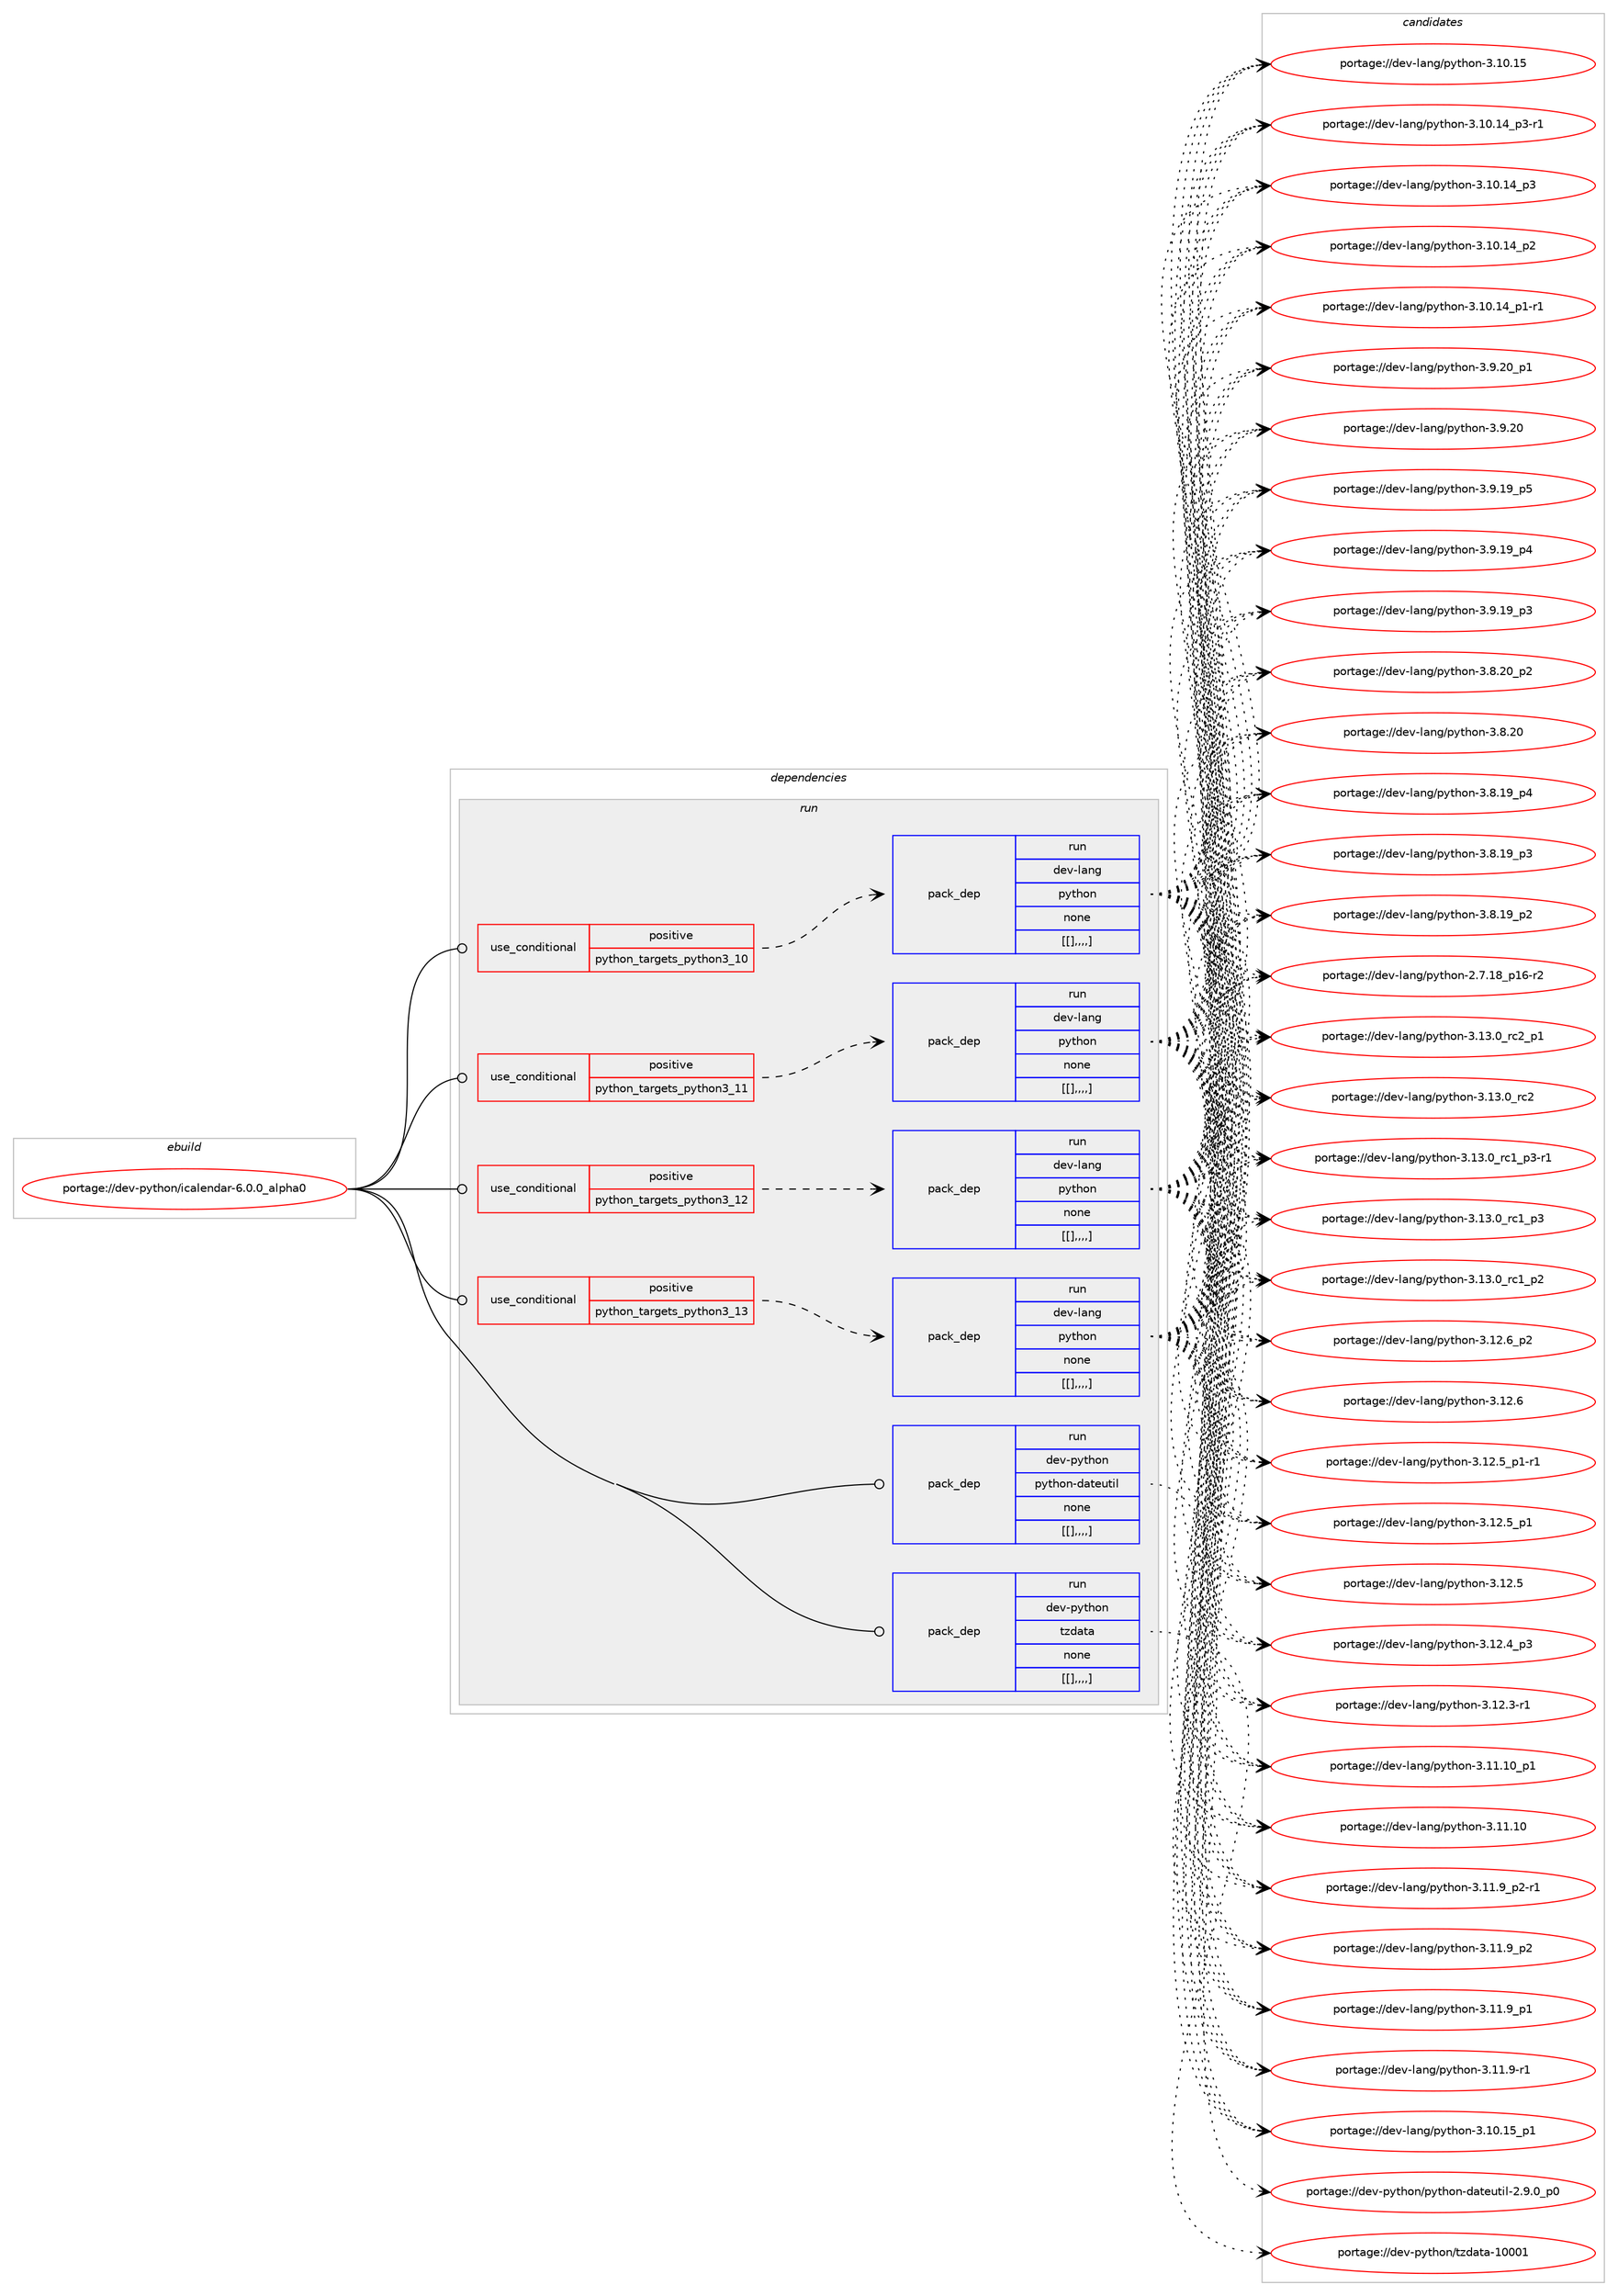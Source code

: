 digraph prolog {

# *************
# Graph options
# *************

newrank=true;
concentrate=true;
compound=true;
graph [rankdir=LR,fontname=Helvetica,fontsize=10,ranksep=1.5];#, ranksep=2.5, nodesep=0.2];
edge  [arrowhead=vee];
node  [fontname=Helvetica,fontsize=10];

# **********
# The ebuild
# **********

subgraph cluster_leftcol {
color=gray;
label=<<i>ebuild</i>>;
id [label="portage://dev-python/icalendar-6.0.0_alpha0", color=red, width=4, href="../dev-python/icalendar-6.0.0_alpha0.svg"];
}

# ****************
# The dependencies
# ****************

subgraph cluster_midcol {
color=gray;
label=<<i>dependencies</i>>;
subgraph cluster_compile {
fillcolor="#eeeeee";
style=filled;
label=<<i>compile</i>>;
}
subgraph cluster_compileandrun {
fillcolor="#eeeeee";
style=filled;
label=<<i>compile and run</i>>;
}
subgraph cluster_run {
fillcolor="#eeeeee";
style=filled;
label=<<i>run</i>>;
subgraph cond34629 {
dependency149803 [label=<<TABLE BORDER="0" CELLBORDER="1" CELLSPACING="0" CELLPADDING="4"><TR><TD ROWSPAN="3" CELLPADDING="10">use_conditional</TD></TR><TR><TD>positive</TD></TR><TR><TD>python_targets_python3_10</TD></TR></TABLE>>, shape=none, color=red];
subgraph pack113960 {
dependency149804 [label=<<TABLE BORDER="0" CELLBORDER="1" CELLSPACING="0" CELLPADDING="4" WIDTH="220"><TR><TD ROWSPAN="6" CELLPADDING="30">pack_dep</TD></TR><TR><TD WIDTH="110">run</TD></TR><TR><TD>dev-lang</TD></TR><TR><TD>python</TD></TR><TR><TD>none</TD></TR><TR><TD>[[],,,,]</TD></TR></TABLE>>, shape=none, color=blue];
}
dependency149803:e -> dependency149804:w [weight=20,style="dashed",arrowhead="vee"];
}
id:e -> dependency149803:w [weight=20,style="solid",arrowhead="odot"];
subgraph cond34630 {
dependency149805 [label=<<TABLE BORDER="0" CELLBORDER="1" CELLSPACING="0" CELLPADDING="4"><TR><TD ROWSPAN="3" CELLPADDING="10">use_conditional</TD></TR><TR><TD>positive</TD></TR><TR><TD>python_targets_python3_11</TD></TR></TABLE>>, shape=none, color=red];
subgraph pack113961 {
dependency149806 [label=<<TABLE BORDER="0" CELLBORDER="1" CELLSPACING="0" CELLPADDING="4" WIDTH="220"><TR><TD ROWSPAN="6" CELLPADDING="30">pack_dep</TD></TR><TR><TD WIDTH="110">run</TD></TR><TR><TD>dev-lang</TD></TR><TR><TD>python</TD></TR><TR><TD>none</TD></TR><TR><TD>[[],,,,]</TD></TR></TABLE>>, shape=none, color=blue];
}
dependency149805:e -> dependency149806:w [weight=20,style="dashed",arrowhead="vee"];
}
id:e -> dependency149805:w [weight=20,style="solid",arrowhead="odot"];
subgraph cond34631 {
dependency149807 [label=<<TABLE BORDER="0" CELLBORDER="1" CELLSPACING="0" CELLPADDING="4"><TR><TD ROWSPAN="3" CELLPADDING="10">use_conditional</TD></TR><TR><TD>positive</TD></TR><TR><TD>python_targets_python3_12</TD></TR></TABLE>>, shape=none, color=red];
subgraph pack113962 {
dependency149808 [label=<<TABLE BORDER="0" CELLBORDER="1" CELLSPACING="0" CELLPADDING="4" WIDTH="220"><TR><TD ROWSPAN="6" CELLPADDING="30">pack_dep</TD></TR><TR><TD WIDTH="110">run</TD></TR><TR><TD>dev-lang</TD></TR><TR><TD>python</TD></TR><TR><TD>none</TD></TR><TR><TD>[[],,,,]</TD></TR></TABLE>>, shape=none, color=blue];
}
dependency149807:e -> dependency149808:w [weight=20,style="dashed",arrowhead="vee"];
}
id:e -> dependency149807:w [weight=20,style="solid",arrowhead="odot"];
subgraph cond34632 {
dependency149809 [label=<<TABLE BORDER="0" CELLBORDER="1" CELLSPACING="0" CELLPADDING="4"><TR><TD ROWSPAN="3" CELLPADDING="10">use_conditional</TD></TR><TR><TD>positive</TD></TR><TR><TD>python_targets_python3_13</TD></TR></TABLE>>, shape=none, color=red];
subgraph pack113963 {
dependency149810 [label=<<TABLE BORDER="0" CELLBORDER="1" CELLSPACING="0" CELLPADDING="4" WIDTH="220"><TR><TD ROWSPAN="6" CELLPADDING="30">pack_dep</TD></TR><TR><TD WIDTH="110">run</TD></TR><TR><TD>dev-lang</TD></TR><TR><TD>python</TD></TR><TR><TD>none</TD></TR><TR><TD>[[],,,,]</TD></TR></TABLE>>, shape=none, color=blue];
}
dependency149809:e -> dependency149810:w [weight=20,style="dashed",arrowhead="vee"];
}
id:e -> dependency149809:w [weight=20,style="solid",arrowhead="odot"];
subgraph pack113964 {
dependency149811 [label=<<TABLE BORDER="0" CELLBORDER="1" CELLSPACING="0" CELLPADDING="4" WIDTH="220"><TR><TD ROWSPAN="6" CELLPADDING="30">pack_dep</TD></TR><TR><TD WIDTH="110">run</TD></TR><TR><TD>dev-python</TD></TR><TR><TD>python-dateutil</TD></TR><TR><TD>none</TD></TR><TR><TD>[[],,,,]</TD></TR></TABLE>>, shape=none, color=blue];
}
id:e -> dependency149811:w [weight=20,style="solid",arrowhead="odot"];
subgraph pack113965 {
dependency149812 [label=<<TABLE BORDER="0" CELLBORDER="1" CELLSPACING="0" CELLPADDING="4" WIDTH="220"><TR><TD ROWSPAN="6" CELLPADDING="30">pack_dep</TD></TR><TR><TD WIDTH="110">run</TD></TR><TR><TD>dev-python</TD></TR><TR><TD>tzdata</TD></TR><TR><TD>none</TD></TR><TR><TD>[[],,,,]</TD></TR></TABLE>>, shape=none, color=blue];
}
id:e -> dependency149812:w [weight=20,style="solid",arrowhead="odot"];
}
}

# **************
# The candidates
# **************

subgraph cluster_choices {
rank=same;
color=gray;
label=<<i>candidates</i>>;

subgraph choice113960 {
color=black;
nodesep=1;
choice100101118451089711010347112121116104111110455146495146489511499509511249 [label="portage://dev-lang/python-3.13.0_rc2_p1", color=red, width=4,href="../dev-lang/python-3.13.0_rc2_p1.svg"];
choice10010111845108971101034711212111610411111045514649514648951149950 [label="portage://dev-lang/python-3.13.0_rc2", color=red, width=4,href="../dev-lang/python-3.13.0_rc2.svg"];
choice1001011184510897110103471121211161041111104551464951464895114994995112514511449 [label="portage://dev-lang/python-3.13.0_rc1_p3-r1", color=red, width=4,href="../dev-lang/python-3.13.0_rc1_p3-r1.svg"];
choice100101118451089711010347112121116104111110455146495146489511499499511251 [label="portage://dev-lang/python-3.13.0_rc1_p3", color=red, width=4,href="../dev-lang/python-3.13.0_rc1_p3.svg"];
choice100101118451089711010347112121116104111110455146495146489511499499511250 [label="portage://dev-lang/python-3.13.0_rc1_p2", color=red, width=4,href="../dev-lang/python-3.13.0_rc1_p2.svg"];
choice100101118451089711010347112121116104111110455146495046549511250 [label="portage://dev-lang/python-3.12.6_p2", color=red, width=4,href="../dev-lang/python-3.12.6_p2.svg"];
choice10010111845108971101034711212111610411111045514649504654 [label="portage://dev-lang/python-3.12.6", color=red, width=4,href="../dev-lang/python-3.12.6.svg"];
choice1001011184510897110103471121211161041111104551464950465395112494511449 [label="portage://dev-lang/python-3.12.5_p1-r1", color=red, width=4,href="../dev-lang/python-3.12.5_p1-r1.svg"];
choice100101118451089711010347112121116104111110455146495046539511249 [label="portage://dev-lang/python-3.12.5_p1", color=red, width=4,href="../dev-lang/python-3.12.5_p1.svg"];
choice10010111845108971101034711212111610411111045514649504653 [label="portage://dev-lang/python-3.12.5", color=red, width=4,href="../dev-lang/python-3.12.5.svg"];
choice100101118451089711010347112121116104111110455146495046529511251 [label="portage://dev-lang/python-3.12.4_p3", color=red, width=4,href="../dev-lang/python-3.12.4_p3.svg"];
choice100101118451089711010347112121116104111110455146495046514511449 [label="portage://dev-lang/python-3.12.3-r1", color=red, width=4,href="../dev-lang/python-3.12.3-r1.svg"];
choice10010111845108971101034711212111610411111045514649494649489511249 [label="portage://dev-lang/python-3.11.10_p1", color=red, width=4,href="../dev-lang/python-3.11.10_p1.svg"];
choice1001011184510897110103471121211161041111104551464949464948 [label="portage://dev-lang/python-3.11.10", color=red, width=4,href="../dev-lang/python-3.11.10.svg"];
choice1001011184510897110103471121211161041111104551464949465795112504511449 [label="portage://dev-lang/python-3.11.9_p2-r1", color=red, width=4,href="../dev-lang/python-3.11.9_p2-r1.svg"];
choice100101118451089711010347112121116104111110455146494946579511250 [label="portage://dev-lang/python-3.11.9_p2", color=red, width=4,href="../dev-lang/python-3.11.9_p2.svg"];
choice100101118451089711010347112121116104111110455146494946579511249 [label="portage://dev-lang/python-3.11.9_p1", color=red, width=4,href="../dev-lang/python-3.11.9_p1.svg"];
choice100101118451089711010347112121116104111110455146494946574511449 [label="portage://dev-lang/python-3.11.9-r1", color=red, width=4,href="../dev-lang/python-3.11.9-r1.svg"];
choice10010111845108971101034711212111610411111045514649484649539511249 [label="portage://dev-lang/python-3.10.15_p1", color=red, width=4,href="../dev-lang/python-3.10.15_p1.svg"];
choice1001011184510897110103471121211161041111104551464948464953 [label="portage://dev-lang/python-3.10.15", color=red, width=4,href="../dev-lang/python-3.10.15.svg"];
choice100101118451089711010347112121116104111110455146494846495295112514511449 [label="portage://dev-lang/python-3.10.14_p3-r1", color=red, width=4,href="../dev-lang/python-3.10.14_p3-r1.svg"];
choice10010111845108971101034711212111610411111045514649484649529511251 [label="portage://dev-lang/python-3.10.14_p3", color=red, width=4,href="../dev-lang/python-3.10.14_p3.svg"];
choice10010111845108971101034711212111610411111045514649484649529511250 [label="portage://dev-lang/python-3.10.14_p2", color=red, width=4,href="../dev-lang/python-3.10.14_p2.svg"];
choice100101118451089711010347112121116104111110455146494846495295112494511449 [label="portage://dev-lang/python-3.10.14_p1-r1", color=red, width=4,href="../dev-lang/python-3.10.14_p1-r1.svg"];
choice100101118451089711010347112121116104111110455146574650489511249 [label="portage://dev-lang/python-3.9.20_p1", color=red, width=4,href="../dev-lang/python-3.9.20_p1.svg"];
choice10010111845108971101034711212111610411111045514657465048 [label="portage://dev-lang/python-3.9.20", color=red, width=4,href="../dev-lang/python-3.9.20.svg"];
choice100101118451089711010347112121116104111110455146574649579511253 [label="portage://dev-lang/python-3.9.19_p5", color=red, width=4,href="../dev-lang/python-3.9.19_p5.svg"];
choice100101118451089711010347112121116104111110455146574649579511252 [label="portage://dev-lang/python-3.9.19_p4", color=red, width=4,href="../dev-lang/python-3.9.19_p4.svg"];
choice100101118451089711010347112121116104111110455146574649579511251 [label="portage://dev-lang/python-3.9.19_p3", color=red, width=4,href="../dev-lang/python-3.9.19_p3.svg"];
choice100101118451089711010347112121116104111110455146564650489511250 [label="portage://dev-lang/python-3.8.20_p2", color=red, width=4,href="../dev-lang/python-3.8.20_p2.svg"];
choice10010111845108971101034711212111610411111045514656465048 [label="portage://dev-lang/python-3.8.20", color=red, width=4,href="../dev-lang/python-3.8.20.svg"];
choice100101118451089711010347112121116104111110455146564649579511252 [label="portage://dev-lang/python-3.8.19_p4", color=red, width=4,href="../dev-lang/python-3.8.19_p4.svg"];
choice100101118451089711010347112121116104111110455146564649579511251 [label="portage://dev-lang/python-3.8.19_p3", color=red, width=4,href="../dev-lang/python-3.8.19_p3.svg"];
choice100101118451089711010347112121116104111110455146564649579511250 [label="portage://dev-lang/python-3.8.19_p2", color=red, width=4,href="../dev-lang/python-3.8.19_p2.svg"];
choice100101118451089711010347112121116104111110455046554649569511249544511450 [label="portage://dev-lang/python-2.7.18_p16-r2", color=red, width=4,href="../dev-lang/python-2.7.18_p16-r2.svg"];
dependency149804:e -> choice100101118451089711010347112121116104111110455146495146489511499509511249:w [style=dotted,weight="100"];
dependency149804:e -> choice10010111845108971101034711212111610411111045514649514648951149950:w [style=dotted,weight="100"];
dependency149804:e -> choice1001011184510897110103471121211161041111104551464951464895114994995112514511449:w [style=dotted,weight="100"];
dependency149804:e -> choice100101118451089711010347112121116104111110455146495146489511499499511251:w [style=dotted,weight="100"];
dependency149804:e -> choice100101118451089711010347112121116104111110455146495146489511499499511250:w [style=dotted,weight="100"];
dependency149804:e -> choice100101118451089711010347112121116104111110455146495046549511250:w [style=dotted,weight="100"];
dependency149804:e -> choice10010111845108971101034711212111610411111045514649504654:w [style=dotted,weight="100"];
dependency149804:e -> choice1001011184510897110103471121211161041111104551464950465395112494511449:w [style=dotted,weight="100"];
dependency149804:e -> choice100101118451089711010347112121116104111110455146495046539511249:w [style=dotted,weight="100"];
dependency149804:e -> choice10010111845108971101034711212111610411111045514649504653:w [style=dotted,weight="100"];
dependency149804:e -> choice100101118451089711010347112121116104111110455146495046529511251:w [style=dotted,weight="100"];
dependency149804:e -> choice100101118451089711010347112121116104111110455146495046514511449:w [style=dotted,weight="100"];
dependency149804:e -> choice10010111845108971101034711212111610411111045514649494649489511249:w [style=dotted,weight="100"];
dependency149804:e -> choice1001011184510897110103471121211161041111104551464949464948:w [style=dotted,weight="100"];
dependency149804:e -> choice1001011184510897110103471121211161041111104551464949465795112504511449:w [style=dotted,weight="100"];
dependency149804:e -> choice100101118451089711010347112121116104111110455146494946579511250:w [style=dotted,weight="100"];
dependency149804:e -> choice100101118451089711010347112121116104111110455146494946579511249:w [style=dotted,weight="100"];
dependency149804:e -> choice100101118451089711010347112121116104111110455146494946574511449:w [style=dotted,weight="100"];
dependency149804:e -> choice10010111845108971101034711212111610411111045514649484649539511249:w [style=dotted,weight="100"];
dependency149804:e -> choice1001011184510897110103471121211161041111104551464948464953:w [style=dotted,weight="100"];
dependency149804:e -> choice100101118451089711010347112121116104111110455146494846495295112514511449:w [style=dotted,weight="100"];
dependency149804:e -> choice10010111845108971101034711212111610411111045514649484649529511251:w [style=dotted,weight="100"];
dependency149804:e -> choice10010111845108971101034711212111610411111045514649484649529511250:w [style=dotted,weight="100"];
dependency149804:e -> choice100101118451089711010347112121116104111110455146494846495295112494511449:w [style=dotted,weight="100"];
dependency149804:e -> choice100101118451089711010347112121116104111110455146574650489511249:w [style=dotted,weight="100"];
dependency149804:e -> choice10010111845108971101034711212111610411111045514657465048:w [style=dotted,weight="100"];
dependency149804:e -> choice100101118451089711010347112121116104111110455146574649579511253:w [style=dotted,weight="100"];
dependency149804:e -> choice100101118451089711010347112121116104111110455146574649579511252:w [style=dotted,weight="100"];
dependency149804:e -> choice100101118451089711010347112121116104111110455146574649579511251:w [style=dotted,weight="100"];
dependency149804:e -> choice100101118451089711010347112121116104111110455146564650489511250:w [style=dotted,weight="100"];
dependency149804:e -> choice10010111845108971101034711212111610411111045514656465048:w [style=dotted,weight="100"];
dependency149804:e -> choice100101118451089711010347112121116104111110455146564649579511252:w [style=dotted,weight="100"];
dependency149804:e -> choice100101118451089711010347112121116104111110455146564649579511251:w [style=dotted,weight="100"];
dependency149804:e -> choice100101118451089711010347112121116104111110455146564649579511250:w [style=dotted,weight="100"];
dependency149804:e -> choice100101118451089711010347112121116104111110455046554649569511249544511450:w [style=dotted,weight="100"];
}
subgraph choice113961 {
color=black;
nodesep=1;
choice100101118451089711010347112121116104111110455146495146489511499509511249 [label="portage://dev-lang/python-3.13.0_rc2_p1", color=red, width=4,href="../dev-lang/python-3.13.0_rc2_p1.svg"];
choice10010111845108971101034711212111610411111045514649514648951149950 [label="portage://dev-lang/python-3.13.0_rc2", color=red, width=4,href="../dev-lang/python-3.13.0_rc2.svg"];
choice1001011184510897110103471121211161041111104551464951464895114994995112514511449 [label="portage://dev-lang/python-3.13.0_rc1_p3-r1", color=red, width=4,href="../dev-lang/python-3.13.0_rc1_p3-r1.svg"];
choice100101118451089711010347112121116104111110455146495146489511499499511251 [label="portage://dev-lang/python-3.13.0_rc1_p3", color=red, width=4,href="../dev-lang/python-3.13.0_rc1_p3.svg"];
choice100101118451089711010347112121116104111110455146495146489511499499511250 [label="portage://dev-lang/python-3.13.0_rc1_p2", color=red, width=4,href="../dev-lang/python-3.13.0_rc1_p2.svg"];
choice100101118451089711010347112121116104111110455146495046549511250 [label="portage://dev-lang/python-3.12.6_p2", color=red, width=4,href="../dev-lang/python-3.12.6_p2.svg"];
choice10010111845108971101034711212111610411111045514649504654 [label="portage://dev-lang/python-3.12.6", color=red, width=4,href="../dev-lang/python-3.12.6.svg"];
choice1001011184510897110103471121211161041111104551464950465395112494511449 [label="portage://dev-lang/python-3.12.5_p1-r1", color=red, width=4,href="../dev-lang/python-3.12.5_p1-r1.svg"];
choice100101118451089711010347112121116104111110455146495046539511249 [label="portage://dev-lang/python-3.12.5_p1", color=red, width=4,href="../dev-lang/python-3.12.5_p1.svg"];
choice10010111845108971101034711212111610411111045514649504653 [label="portage://dev-lang/python-3.12.5", color=red, width=4,href="../dev-lang/python-3.12.5.svg"];
choice100101118451089711010347112121116104111110455146495046529511251 [label="portage://dev-lang/python-3.12.4_p3", color=red, width=4,href="../dev-lang/python-3.12.4_p3.svg"];
choice100101118451089711010347112121116104111110455146495046514511449 [label="portage://dev-lang/python-3.12.3-r1", color=red, width=4,href="../dev-lang/python-3.12.3-r1.svg"];
choice10010111845108971101034711212111610411111045514649494649489511249 [label="portage://dev-lang/python-3.11.10_p1", color=red, width=4,href="../dev-lang/python-3.11.10_p1.svg"];
choice1001011184510897110103471121211161041111104551464949464948 [label="portage://dev-lang/python-3.11.10", color=red, width=4,href="../dev-lang/python-3.11.10.svg"];
choice1001011184510897110103471121211161041111104551464949465795112504511449 [label="portage://dev-lang/python-3.11.9_p2-r1", color=red, width=4,href="../dev-lang/python-3.11.9_p2-r1.svg"];
choice100101118451089711010347112121116104111110455146494946579511250 [label="portage://dev-lang/python-3.11.9_p2", color=red, width=4,href="../dev-lang/python-3.11.9_p2.svg"];
choice100101118451089711010347112121116104111110455146494946579511249 [label="portage://dev-lang/python-3.11.9_p1", color=red, width=4,href="../dev-lang/python-3.11.9_p1.svg"];
choice100101118451089711010347112121116104111110455146494946574511449 [label="portage://dev-lang/python-3.11.9-r1", color=red, width=4,href="../dev-lang/python-3.11.9-r1.svg"];
choice10010111845108971101034711212111610411111045514649484649539511249 [label="portage://dev-lang/python-3.10.15_p1", color=red, width=4,href="../dev-lang/python-3.10.15_p1.svg"];
choice1001011184510897110103471121211161041111104551464948464953 [label="portage://dev-lang/python-3.10.15", color=red, width=4,href="../dev-lang/python-3.10.15.svg"];
choice100101118451089711010347112121116104111110455146494846495295112514511449 [label="portage://dev-lang/python-3.10.14_p3-r1", color=red, width=4,href="../dev-lang/python-3.10.14_p3-r1.svg"];
choice10010111845108971101034711212111610411111045514649484649529511251 [label="portage://dev-lang/python-3.10.14_p3", color=red, width=4,href="../dev-lang/python-3.10.14_p3.svg"];
choice10010111845108971101034711212111610411111045514649484649529511250 [label="portage://dev-lang/python-3.10.14_p2", color=red, width=4,href="../dev-lang/python-3.10.14_p2.svg"];
choice100101118451089711010347112121116104111110455146494846495295112494511449 [label="portage://dev-lang/python-3.10.14_p1-r1", color=red, width=4,href="../dev-lang/python-3.10.14_p1-r1.svg"];
choice100101118451089711010347112121116104111110455146574650489511249 [label="portage://dev-lang/python-3.9.20_p1", color=red, width=4,href="../dev-lang/python-3.9.20_p1.svg"];
choice10010111845108971101034711212111610411111045514657465048 [label="portage://dev-lang/python-3.9.20", color=red, width=4,href="../dev-lang/python-3.9.20.svg"];
choice100101118451089711010347112121116104111110455146574649579511253 [label="portage://dev-lang/python-3.9.19_p5", color=red, width=4,href="../dev-lang/python-3.9.19_p5.svg"];
choice100101118451089711010347112121116104111110455146574649579511252 [label="portage://dev-lang/python-3.9.19_p4", color=red, width=4,href="../dev-lang/python-3.9.19_p4.svg"];
choice100101118451089711010347112121116104111110455146574649579511251 [label="portage://dev-lang/python-3.9.19_p3", color=red, width=4,href="../dev-lang/python-3.9.19_p3.svg"];
choice100101118451089711010347112121116104111110455146564650489511250 [label="portage://dev-lang/python-3.8.20_p2", color=red, width=4,href="../dev-lang/python-3.8.20_p2.svg"];
choice10010111845108971101034711212111610411111045514656465048 [label="portage://dev-lang/python-3.8.20", color=red, width=4,href="../dev-lang/python-3.8.20.svg"];
choice100101118451089711010347112121116104111110455146564649579511252 [label="portage://dev-lang/python-3.8.19_p4", color=red, width=4,href="../dev-lang/python-3.8.19_p4.svg"];
choice100101118451089711010347112121116104111110455146564649579511251 [label="portage://dev-lang/python-3.8.19_p3", color=red, width=4,href="../dev-lang/python-3.8.19_p3.svg"];
choice100101118451089711010347112121116104111110455146564649579511250 [label="portage://dev-lang/python-3.8.19_p2", color=red, width=4,href="../dev-lang/python-3.8.19_p2.svg"];
choice100101118451089711010347112121116104111110455046554649569511249544511450 [label="portage://dev-lang/python-2.7.18_p16-r2", color=red, width=4,href="../dev-lang/python-2.7.18_p16-r2.svg"];
dependency149806:e -> choice100101118451089711010347112121116104111110455146495146489511499509511249:w [style=dotted,weight="100"];
dependency149806:e -> choice10010111845108971101034711212111610411111045514649514648951149950:w [style=dotted,weight="100"];
dependency149806:e -> choice1001011184510897110103471121211161041111104551464951464895114994995112514511449:w [style=dotted,weight="100"];
dependency149806:e -> choice100101118451089711010347112121116104111110455146495146489511499499511251:w [style=dotted,weight="100"];
dependency149806:e -> choice100101118451089711010347112121116104111110455146495146489511499499511250:w [style=dotted,weight="100"];
dependency149806:e -> choice100101118451089711010347112121116104111110455146495046549511250:w [style=dotted,weight="100"];
dependency149806:e -> choice10010111845108971101034711212111610411111045514649504654:w [style=dotted,weight="100"];
dependency149806:e -> choice1001011184510897110103471121211161041111104551464950465395112494511449:w [style=dotted,weight="100"];
dependency149806:e -> choice100101118451089711010347112121116104111110455146495046539511249:w [style=dotted,weight="100"];
dependency149806:e -> choice10010111845108971101034711212111610411111045514649504653:w [style=dotted,weight="100"];
dependency149806:e -> choice100101118451089711010347112121116104111110455146495046529511251:w [style=dotted,weight="100"];
dependency149806:e -> choice100101118451089711010347112121116104111110455146495046514511449:w [style=dotted,weight="100"];
dependency149806:e -> choice10010111845108971101034711212111610411111045514649494649489511249:w [style=dotted,weight="100"];
dependency149806:e -> choice1001011184510897110103471121211161041111104551464949464948:w [style=dotted,weight="100"];
dependency149806:e -> choice1001011184510897110103471121211161041111104551464949465795112504511449:w [style=dotted,weight="100"];
dependency149806:e -> choice100101118451089711010347112121116104111110455146494946579511250:w [style=dotted,weight="100"];
dependency149806:e -> choice100101118451089711010347112121116104111110455146494946579511249:w [style=dotted,weight="100"];
dependency149806:e -> choice100101118451089711010347112121116104111110455146494946574511449:w [style=dotted,weight="100"];
dependency149806:e -> choice10010111845108971101034711212111610411111045514649484649539511249:w [style=dotted,weight="100"];
dependency149806:e -> choice1001011184510897110103471121211161041111104551464948464953:w [style=dotted,weight="100"];
dependency149806:e -> choice100101118451089711010347112121116104111110455146494846495295112514511449:w [style=dotted,weight="100"];
dependency149806:e -> choice10010111845108971101034711212111610411111045514649484649529511251:w [style=dotted,weight="100"];
dependency149806:e -> choice10010111845108971101034711212111610411111045514649484649529511250:w [style=dotted,weight="100"];
dependency149806:e -> choice100101118451089711010347112121116104111110455146494846495295112494511449:w [style=dotted,weight="100"];
dependency149806:e -> choice100101118451089711010347112121116104111110455146574650489511249:w [style=dotted,weight="100"];
dependency149806:e -> choice10010111845108971101034711212111610411111045514657465048:w [style=dotted,weight="100"];
dependency149806:e -> choice100101118451089711010347112121116104111110455146574649579511253:w [style=dotted,weight="100"];
dependency149806:e -> choice100101118451089711010347112121116104111110455146574649579511252:w [style=dotted,weight="100"];
dependency149806:e -> choice100101118451089711010347112121116104111110455146574649579511251:w [style=dotted,weight="100"];
dependency149806:e -> choice100101118451089711010347112121116104111110455146564650489511250:w [style=dotted,weight="100"];
dependency149806:e -> choice10010111845108971101034711212111610411111045514656465048:w [style=dotted,weight="100"];
dependency149806:e -> choice100101118451089711010347112121116104111110455146564649579511252:w [style=dotted,weight="100"];
dependency149806:e -> choice100101118451089711010347112121116104111110455146564649579511251:w [style=dotted,weight="100"];
dependency149806:e -> choice100101118451089711010347112121116104111110455146564649579511250:w [style=dotted,weight="100"];
dependency149806:e -> choice100101118451089711010347112121116104111110455046554649569511249544511450:w [style=dotted,weight="100"];
}
subgraph choice113962 {
color=black;
nodesep=1;
choice100101118451089711010347112121116104111110455146495146489511499509511249 [label="portage://dev-lang/python-3.13.0_rc2_p1", color=red, width=4,href="../dev-lang/python-3.13.0_rc2_p1.svg"];
choice10010111845108971101034711212111610411111045514649514648951149950 [label="portage://dev-lang/python-3.13.0_rc2", color=red, width=4,href="../dev-lang/python-3.13.0_rc2.svg"];
choice1001011184510897110103471121211161041111104551464951464895114994995112514511449 [label="portage://dev-lang/python-3.13.0_rc1_p3-r1", color=red, width=4,href="../dev-lang/python-3.13.0_rc1_p3-r1.svg"];
choice100101118451089711010347112121116104111110455146495146489511499499511251 [label="portage://dev-lang/python-3.13.0_rc1_p3", color=red, width=4,href="../dev-lang/python-3.13.0_rc1_p3.svg"];
choice100101118451089711010347112121116104111110455146495146489511499499511250 [label="portage://dev-lang/python-3.13.0_rc1_p2", color=red, width=4,href="../dev-lang/python-3.13.0_rc1_p2.svg"];
choice100101118451089711010347112121116104111110455146495046549511250 [label="portage://dev-lang/python-3.12.6_p2", color=red, width=4,href="../dev-lang/python-3.12.6_p2.svg"];
choice10010111845108971101034711212111610411111045514649504654 [label="portage://dev-lang/python-3.12.6", color=red, width=4,href="../dev-lang/python-3.12.6.svg"];
choice1001011184510897110103471121211161041111104551464950465395112494511449 [label="portage://dev-lang/python-3.12.5_p1-r1", color=red, width=4,href="../dev-lang/python-3.12.5_p1-r1.svg"];
choice100101118451089711010347112121116104111110455146495046539511249 [label="portage://dev-lang/python-3.12.5_p1", color=red, width=4,href="../dev-lang/python-3.12.5_p1.svg"];
choice10010111845108971101034711212111610411111045514649504653 [label="portage://dev-lang/python-3.12.5", color=red, width=4,href="../dev-lang/python-3.12.5.svg"];
choice100101118451089711010347112121116104111110455146495046529511251 [label="portage://dev-lang/python-3.12.4_p3", color=red, width=4,href="../dev-lang/python-3.12.4_p3.svg"];
choice100101118451089711010347112121116104111110455146495046514511449 [label="portage://dev-lang/python-3.12.3-r1", color=red, width=4,href="../dev-lang/python-3.12.3-r1.svg"];
choice10010111845108971101034711212111610411111045514649494649489511249 [label="portage://dev-lang/python-3.11.10_p1", color=red, width=4,href="../dev-lang/python-3.11.10_p1.svg"];
choice1001011184510897110103471121211161041111104551464949464948 [label="portage://dev-lang/python-3.11.10", color=red, width=4,href="../dev-lang/python-3.11.10.svg"];
choice1001011184510897110103471121211161041111104551464949465795112504511449 [label="portage://dev-lang/python-3.11.9_p2-r1", color=red, width=4,href="../dev-lang/python-3.11.9_p2-r1.svg"];
choice100101118451089711010347112121116104111110455146494946579511250 [label="portage://dev-lang/python-3.11.9_p2", color=red, width=4,href="../dev-lang/python-3.11.9_p2.svg"];
choice100101118451089711010347112121116104111110455146494946579511249 [label="portage://dev-lang/python-3.11.9_p1", color=red, width=4,href="../dev-lang/python-3.11.9_p1.svg"];
choice100101118451089711010347112121116104111110455146494946574511449 [label="portage://dev-lang/python-3.11.9-r1", color=red, width=4,href="../dev-lang/python-3.11.9-r1.svg"];
choice10010111845108971101034711212111610411111045514649484649539511249 [label="portage://dev-lang/python-3.10.15_p1", color=red, width=4,href="../dev-lang/python-3.10.15_p1.svg"];
choice1001011184510897110103471121211161041111104551464948464953 [label="portage://dev-lang/python-3.10.15", color=red, width=4,href="../dev-lang/python-3.10.15.svg"];
choice100101118451089711010347112121116104111110455146494846495295112514511449 [label="portage://dev-lang/python-3.10.14_p3-r1", color=red, width=4,href="../dev-lang/python-3.10.14_p3-r1.svg"];
choice10010111845108971101034711212111610411111045514649484649529511251 [label="portage://dev-lang/python-3.10.14_p3", color=red, width=4,href="../dev-lang/python-3.10.14_p3.svg"];
choice10010111845108971101034711212111610411111045514649484649529511250 [label="portage://dev-lang/python-3.10.14_p2", color=red, width=4,href="../dev-lang/python-3.10.14_p2.svg"];
choice100101118451089711010347112121116104111110455146494846495295112494511449 [label="portage://dev-lang/python-3.10.14_p1-r1", color=red, width=4,href="../dev-lang/python-3.10.14_p1-r1.svg"];
choice100101118451089711010347112121116104111110455146574650489511249 [label="portage://dev-lang/python-3.9.20_p1", color=red, width=4,href="../dev-lang/python-3.9.20_p1.svg"];
choice10010111845108971101034711212111610411111045514657465048 [label="portage://dev-lang/python-3.9.20", color=red, width=4,href="../dev-lang/python-3.9.20.svg"];
choice100101118451089711010347112121116104111110455146574649579511253 [label="portage://dev-lang/python-3.9.19_p5", color=red, width=4,href="../dev-lang/python-3.9.19_p5.svg"];
choice100101118451089711010347112121116104111110455146574649579511252 [label="portage://dev-lang/python-3.9.19_p4", color=red, width=4,href="../dev-lang/python-3.9.19_p4.svg"];
choice100101118451089711010347112121116104111110455146574649579511251 [label="portage://dev-lang/python-3.9.19_p3", color=red, width=4,href="../dev-lang/python-3.9.19_p3.svg"];
choice100101118451089711010347112121116104111110455146564650489511250 [label="portage://dev-lang/python-3.8.20_p2", color=red, width=4,href="../dev-lang/python-3.8.20_p2.svg"];
choice10010111845108971101034711212111610411111045514656465048 [label="portage://dev-lang/python-3.8.20", color=red, width=4,href="../dev-lang/python-3.8.20.svg"];
choice100101118451089711010347112121116104111110455146564649579511252 [label="portage://dev-lang/python-3.8.19_p4", color=red, width=4,href="../dev-lang/python-3.8.19_p4.svg"];
choice100101118451089711010347112121116104111110455146564649579511251 [label="portage://dev-lang/python-3.8.19_p3", color=red, width=4,href="../dev-lang/python-3.8.19_p3.svg"];
choice100101118451089711010347112121116104111110455146564649579511250 [label="portage://dev-lang/python-3.8.19_p2", color=red, width=4,href="../dev-lang/python-3.8.19_p2.svg"];
choice100101118451089711010347112121116104111110455046554649569511249544511450 [label="portage://dev-lang/python-2.7.18_p16-r2", color=red, width=4,href="../dev-lang/python-2.7.18_p16-r2.svg"];
dependency149808:e -> choice100101118451089711010347112121116104111110455146495146489511499509511249:w [style=dotted,weight="100"];
dependency149808:e -> choice10010111845108971101034711212111610411111045514649514648951149950:w [style=dotted,weight="100"];
dependency149808:e -> choice1001011184510897110103471121211161041111104551464951464895114994995112514511449:w [style=dotted,weight="100"];
dependency149808:e -> choice100101118451089711010347112121116104111110455146495146489511499499511251:w [style=dotted,weight="100"];
dependency149808:e -> choice100101118451089711010347112121116104111110455146495146489511499499511250:w [style=dotted,weight="100"];
dependency149808:e -> choice100101118451089711010347112121116104111110455146495046549511250:w [style=dotted,weight="100"];
dependency149808:e -> choice10010111845108971101034711212111610411111045514649504654:w [style=dotted,weight="100"];
dependency149808:e -> choice1001011184510897110103471121211161041111104551464950465395112494511449:w [style=dotted,weight="100"];
dependency149808:e -> choice100101118451089711010347112121116104111110455146495046539511249:w [style=dotted,weight="100"];
dependency149808:e -> choice10010111845108971101034711212111610411111045514649504653:w [style=dotted,weight="100"];
dependency149808:e -> choice100101118451089711010347112121116104111110455146495046529511251:w [style=dotted,weight="100"];
dependency149808:e -> choice100101118451089711010347112121116104111110455146495046514511449:w [style=dotted,weight="100"];
dependency149808:e -> choice10010111845108971101034711212111610411111045514649494649489511249:w [style=dotted,weight="100"];
dependency149808:e -> choice1001011184510897110103471121211161041111104551464949464948:w [style=dotted,weight="100"];
dependency149808:e -> choice1001011184510897110103471121211161041111104551464949465795112504511449:w [style=dotted,weight="100"];
dependency149808:e -> choice100101118451089711010347112121116104111110455146494946579511250:w [style=dotted,weight="100"];
dependency149808:e -> choice100101118451089711010347112121116104111110455146494946579511249:w [style=dotted,weight="100"];
dependency149808:e -> choice100101118451089711010347112121116104111110455146494946574511449:w [style=dotted,weight="100"];
dependency149808:e -> choice10010111845108971101034711212111610411111045514649484649539511249:w [style=dotted,weight="100"];
dependency149808:e -> choice1001011184510897110103471121211161041111104551464948464953:w [style=dotted,weight="100"];
dependency149808:e -> choice100101118451089711010347112121116104111110455146494846495295112514511449:w [style=dotted,weight="100"];
dependency149808:e -> choice10010111845108971101034711212111610411111045514649484649529511251:w [style=dotted,weight="100"];
dependency149808:e -> choice10010111845108971101034711212111610411111045514649484649529511250:w [style=dotted,weight="100"];
dependency149808:e -> choice100101118451089711010347112121116104111110455146494846495295112494511449:w [style=dotted,weight="100"];
dependency149808:e -> choice100101118451089711010347112121116104111110455146574650489511249:w [style=dotted,weight="100"];
dependency149808:e -> choice10010111845108971101034711212111610411111045514657465048:w [style=dotted,weight="100"];
dependency149808:e -> choice100101118451089711010347112121116104111110455146574649579511253:w [style=dotted,weight="100"];
dependency149808:e -> choice100101118451089711010347112121116104111110455146574649579511252:w [style=dotted,weight="100"];
dependency149808:e -> choice100101118451089711010347112121116104111110455146574649579511251:w [style=dotted,weight="100"];
dependency149808:e -> choice100101118451089711010347112121116104111110455146564650489511250:w [style=dotted,weight="100"];
dependency149808:e -> choice10010111845108971101034711212111610411111045514656465048:w [style=dotted,weight="100"];
dependency149808:e -> choice100101118451089711010347112121116104111110455146564649579511252:w [style=dotted,weight="100"];
dependency149808:e -> choice100101118451089711010347112121116104111110455146564649579511251:w [style=dotted,weight="100"];
dependency149808:e -> choice100101118451089711010347112121116104111110455146564649579511250:w [style=dotted,weight="100"];
dependency149808:e -> choice100101118451089711010347112121116104111110455046554649569511249544511450:w [style=dotted,weight="100"];
}
subgraph choice113963 {
color=black;
nodesep=1;
choice100101118451089711010347112121116104111110455146495146489511499509511249 [label="portage://dev-lang/python-3.13.0_rc2_p1", color=red, width=4,href="../dev-lang/python-3.13.0_rc2_p1.svg"];
choice10010111845108971101034711212111610411111045514649514648951149950 [label="portage://dev-lang/python-3.13.0_rc2", color=red, width=4,href="../dev-lang/python-3.13.0_rc2.svg"];
choice1001011184510897110103471121211161041111104551464951464895114994995112514511449 [label="portage://dev-lang/python-3.13.0_rc1_p3-r1", color=red, width=4,href="../dev-lang/python-3.13.0_rc1_p3-r1.svg"];
choice100101118451089711010347112121116104111110455146495146489511499499511251 [label="portage://dev-lang/python-3.13.0_rc1_p3", color=red, width=4,href="../dev-lang/python-3.13.0_rc1_p3.svg"];
choice100101118451089711010347112121116104111110455146495146489511499499511250 [label="portage://dev-lang/python-3.13.0_rc1_p2", color=red, width=4,href="../dev-lang/python-3.13.0_rc1_p2.svg"];
choice100101118451089711010347112121116104111110455146495046549511250 [label="portage://dev-lang/python-3.12.6_p2", color=red, width=4,href="../dev-lang/python-3.12.6_p2.svg"];
choice10010111845108971101034711212111610411111045514649504654 [label="portage://dev-lang/python-3.12.6", color=red, width=4,href="../dev-lang/python-3.12.6.svg"];
choice1001011184510897110103471121211161041111104551464950465395112494511449 [label="portage://dev-lang/python-3.12.5_p1-r1", color=red, width=4,href="../dev-lang/python-3.12.5_p1-r1.svg"];
choice100101118451089711010347112121116104111110455146495046539511249 [label="portage://dev-lang/python-3.12.5_p1", color=red, width=4,href="../dev-lang/python-3.12.5_p1.svg"];
choice10010111845108971101034711212111610411111045514649504653 [label="portage://dev-lang/python-3.12.5", color=red, width=4,href="../dev-lang/python-3.12.5.svg"];
choice100101118451089711010347112121116104111110455146495046529511251 [label="portage://dev-lang/python-3.12.4_p3", color=red, width=4,href="../dev-lang/python-3.12.4_p3.svg"];
choice100101118451089711010347112121116104111110455146495046514511449 [label="portage://dev-lang/python-3.12.3-r1", color=red, width=4,href="../dev-lang/python-3.12.3-r1.svg"];
choice10010111845108971101034711212111610411111045514649494649489511249 [label="portage://dev-lang/python-3.11.10_p1", color=red, width=4,href="../dev-lang/python-3.11.10_p1.svg"];
choice1001011184510897110103471121211161041111104551464949464948 [label="portage://dev-lang/python-3.11.10", color=red, width=4,href="../dev-lang/python-3.11.10.svg"];
choice1001011184510897110103471121211161041111104551464949465795112504511449 [label="portage://dev-lang/python-3.11.9_p2-r1", color=red, width=4,href="../dev-lang/python-3.11.9_p2-r1.svg"];
choice100101118451089711010347112121116104111110455146494946579511250 [label="portage://dev-lang/python-3.11.9_p2", color=red, width=4,href="../dev-lang/python-3.11.9_p2.svg"];
choice100101118451089711010347112121116104111110455146494946579511249 [label="portage://dev-lang/python-3.11.9_p1", color=red, width=4,href="../dev-lang/python-3.11.9_p1.svg"];
choice100101118451089711010347112121116104111110455146494946574511449 [label="portage://dev-lang/python-3.11.9-r1", color=red, width=4,href="../dev-lang/python-3.11.9-r1.svg"];
choice10010111845108971101034711212111610411111045514649484649539511249 [label="portage://dev-lang/python-3.10.15_p1", color=red, width=4,href="../dev-lang/python-3.10.15_p1.svg"];
choice1001011184510897110103471121211161041111104551464948464953 [label="portage://dev-lang/python-3.10.15", color=red, width=4,href="../dev-lang/python-3.10.15.svg"];
choice100101118451089711010347112121116104111110455146494846495295112514511449 [label="portage://dev-lang/python-3.10.14_p3-r1", color=red, width=4,href="../dev-lang/python-3.10.14_p3-r1.svg"];
choice10010111845108971101034711212111610411111045514649484649529511251 [label="portage://dev-lang/python-3.10.14_p3", color=red, width=4,href="../dev-lang/python-3.10.14_p3.svg"];
choice10010111845108971101034711212111610411111045514649484649529511250 [label="portage://dev-lang/python-3.10.14_p2", color=red, width=4,href="../dev-lang/python-3.10.14_p2.svg"];
choice100101118451089711010347112121116104111110455146494846495295112494511449 [label="portage://dev-lang/python-3.10.14_p1-r1", color=red, width=4,href="../dev-lang/python-3.10.14_p1-r1.svg"];
choice100101118451089711010347112121116104111110455146574650489511249 [label="portage://dev-lang/python-3.9.20_p1", color=red, width=4,href="../dev-lang/python-3.9.20_p1.svg"];
choice10010111845108971101034711212111610411111045514657465048 [label="portage://dev-lang/python-3.9.20", color=red, width=4,href="../dev-lang/python-3.9.20.svg"];
choice100101118451089711010347112121116104111110455146574649579511253 [label="portage://dev-lang/python-3.9.19_p5", color=red, width=4,href="../dev-lang/python-3.9.19_p5.svg"];
choice100101118451089711010347112121116104111110455146574649579511252 [label="portage://dev-lang/python-3.9.19_p4", color=red, width=4,href="../dev-lang/python-3.9.19_p4.svg"];
choice100101118451089711010347112121116104111110455146574649579511251 [label="portage://dev-lang/python-3.9.19_p3", color=red, width=4,href="../dev-lang/python-3.9.19_p3.svg"];
choice100101118451089711010347112121116104111110455146564650489511250 [label="portage://dev-lang/python-3.8.20_p2", color=red, width=4,href="../dev-lang/python-3.8.20_p2.svg"];
choice10010111845108971101034711212111610411111045514656465048 [label="portage://dev-lang/python-3.8.20", color=red, width=4,href="../dev-lang/python-3.8.20.svg"];
choice100101118451089711010347112121116104111110455146564649579511252 [label="portage://dev-lang/python-3.8.19_p4", color=red, width=4,href="../dev-lang/python-3.8.19_p4.svg"];
choice100101118451089711010347112121116104111110455146564649579511251 [label="portage://dev-lang/python-3.8.19_p3", color=red, width=4,href="../dev-lang/python-3.8.19_p3.svg"];
choice100101118451089711010347112121116104111110455146564649579511250 [label="portage://dev-lang/python-3.8.19_p2", color=red, width=4,href="../dev-lang/python-3.8.19_p2.svg"];
choice100101118451089711010347112121116104111110455046554649569511249544511450 [label="portage://dev-lang/python-2.7.18_p16-r2", color=red, width=4,href="../dev-lang/python-2.7.18_p16-r2.svg"];
dependency149810:e -> choice100101118451089711010347112121116104111110455146495146489511499509511249:w [style=dotted,weight="100"];
dependency149810:e -> choice10010111845108971101034711212111610411111045514649514648951149950:w [style=dotted,weight="100"];
dependency149810:e -> choice1001011184510897110103471121211161041111104551464951464895114994995112514511449:w [style=dotted,weight="100"];
dependency149810:e -> choice100101118451089711010347112121116104111110455146495146489511499499511251:w [style=dotted,weight="100"];
dependency149810:e -> choice100101118451089711010347112121116104111110455146495146489511499499511250:w [style=dotted,weight="100"];
dependency149810:e -> choice100101118451089711010347112121116104111110455146495046549511250:w [style=dotted,weight="100"];
dependency149810:e -> choice10010111845108971101034711212111610411111045514649504654:w [style=dotted,weight="100"];
dependency149810:e -> choice1001011184510897110103471121211161041111104551464950465395112494511449:w [style=dotted,weight="100"];
dependency149810:e -> choice100101118451089711010347112121116104111110455146495046539511249:w [style=dotted,weight="100"];
dependency149810:e -> choice10010111845108971101034711212111610411111045514649504653:w [style=dotted,weight="100"];
dependency149810:e -> choice100101118451089711010347112121116104111110455146495046529511251:w [style=dotted,weight="100"];
dependency149810:e -> choice100101118451089711010347112121116104111110455146495046514511449:w [style=dotted,weight="100"];
dependency149810:e -> choice10010111845108971101034711212111610411111045514649494649489511249:w [style=dotted,weight="100"];
dependency149810:e -> choice1001011184510897110103471121211161041111104551464949464948:w [style=dotted,weight="100"];
dependency149810:e -> choice1001011184510897110103471121211161041111104551464949465795112504511449:w [style=dotted,weight="100"];
dependency149810:e -> choice100101118451089711010347112121116104111110455146494946579511250:w [style=dotted,weight="100"];
dependency149810:e -> choice100101118451089711010347112121116104111110455146494946579511249:w [style=dotted,weight="100"];
dependency149810:e -> choice100101118451089711010347112121116104111110455146494946574511449:w [style=dotted,weight="100"];
dependency149810:e -> choice10010111845108971101034711212111610411111045514649484649539511249:w [style=dotted,weight="100"];
dependency149810:e -> choice1001011184510897110103471121211161041111104551464948464953:w [style=dotted,weight="100"];
dependency149810:e -> choice100101118451089711010347112121116104111110455146494846495295112514511449:w [style=dotted,weight="100"];
dependency149810:e -> choice10010111845108971101034711212111610411111045514649484649529511251:w [style=dotted,weight="100"];
dependency149810:e -> choice10010111845108971101034711212111610411111045514649484649529511250:w [style=dotted,weight="100"];
dependency149810:e -> choice100101118451089711010347112121116104111110455146494846495295112494511449:w [style=dotted,weight="100"];
dependency149810:e -> choice100101118451089711010347112121116104111110455146574650489511249:w [style=dotted,weight="100"];
dependency149810:e -> choice10010111845108971101034711212111610411111045514657465048:w [style=dotted,weight="100"];
dependency149810:e -> choice100101118451089711010347112121116104111110455146574649579511253:w [style=dotted,weight="100"];
dependency149810:e -> choice100101118451089711010347112121116104111110455146574649579511252:w [style=dotted,weight="100"];
dependency149810:e -> choice100101118451089711010347112121116104111110455146574649579511251:w [style=dotted,weight="100"];
dependency149810:e -> choice100101118451089711010347112121116104111110455146564650489511250:w [style=dotted,weight="100"];
dependency149810:e -> choice10010111845108971101034711212111610411111045514656465048:w [style=dotted,weight="100"];
dependency149810:e -> choice100101118451089711010347112121116104111110455146564649579511252:w [style=dotted,weight="100"];
dependency149810:e -> choice100101118451089711010347112121116104111110455146564649579511251:w [style=dotted,weight="100"];
dependency149810:e -> choice100101118451089711010347112121116104111110455146564649579511250:w [style=dotted,weight="100"];
dependency149810:e -> choice100101118451089711010347112121116104111110455046554649569511249544511450:w [style=dotted,weight="100"];
}
subgraph choice113964 {
color=black;
nodesep=1;
choice100101118451121211161041111104711212111610411111045100971161011171161051084550465746489511248 [label="portage://dev-python/python-dateutil-2.9.0_p0", color=red, width=4,href="../dev-python/python-dateutil-2.9.0_p0.svg"];
dependency149811:e -> choice100101118451121211161041111104711212111610411111045100971161011171161051084550465746489511248:w [style=dotted,weight="100"];
}
subgraph choice113965 {
color=black;
nodesep=1;
choice10010111845112121116104111110471161221009711697454948484849 [label="portage://dev-python/tzdata-10001", color=red, width=4,href="../dev-python/tzdata-10001.svg"];
dependency149812:e -> choice10010111845112121116104111110471161221009711697454948484849:w [style=dotted,weight="100"];
}
}

}
